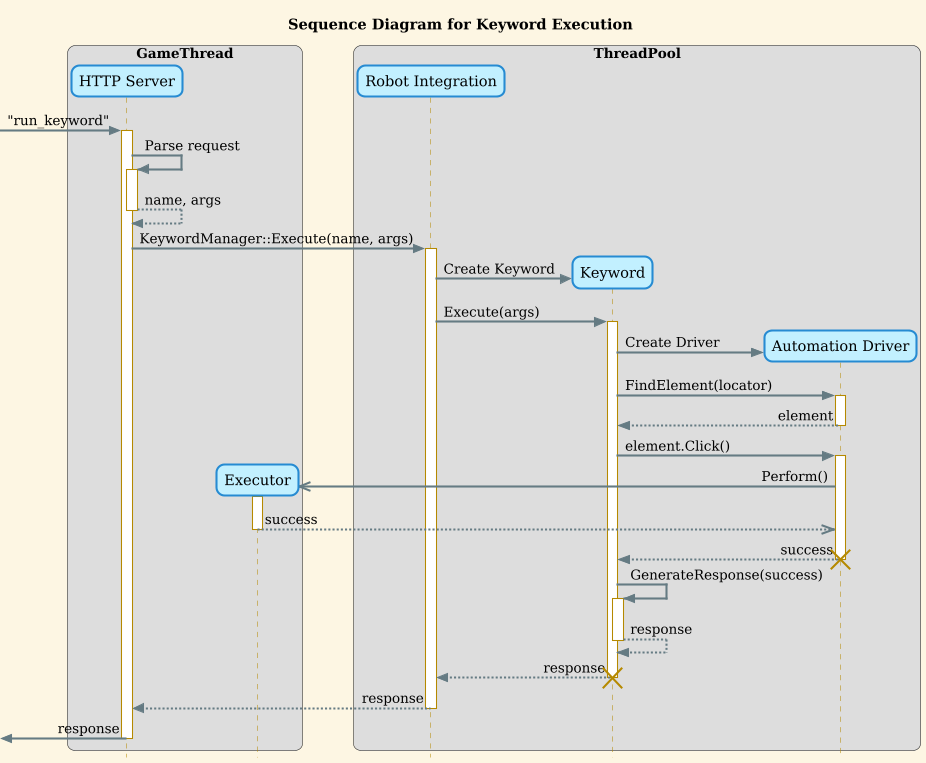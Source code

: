 @startuml

!theme sunlust
skinparam style strictuml
autoactivate on

title "Sequence Diagram for Keyword Execution"

box GameThread
    participant "HTTP Server" as HTTP
    participant Executor
end box

box ThreadPool
    participant "Robot Integration" as Robot
    participant Keyword
    participant "Automation Driver" as Driver
end box

' Incoming Request
[-> HTTP : "run_keyword"
HTTP -> HTTP : Parse request
return name, args
HTTP -> Robot : KeywordManager::Execute(name, args)
Robot -> Keyword ** : Create Keyword
Robot -> Keyword : Execute(args)

' Create Keyword and locate Element
Keyword -> Driver ** : Create Driver
Keyword -> Driver : FindElement(locator)
return element

' Perform Action on Element
Keyword -> Driver : element.Click()
Driver ->> Executor ** <<schedule>>: Perform()
activate Executor
return success
return success
destroy Driver

' Generate Response
Keyword -> Keyword : GenerateResponse(success)
return response
return response
destroy Keyword

' Finish Request
return response
[<- HTTP -- : response

@enduml